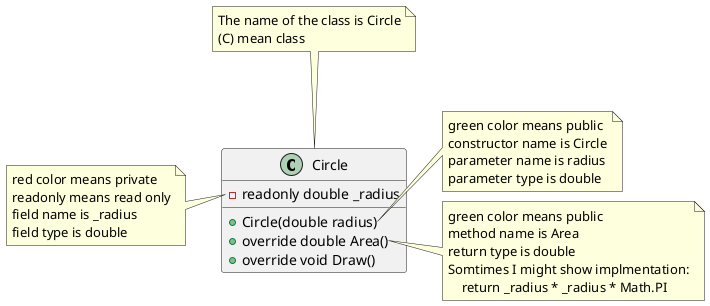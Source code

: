 ﻿@startuml
class Circle
{
    - readonly double _radius
    + Circle(double radius)  
    + override double Area() 
    + override void Draw()    
}

note top of Circle
    The name of the class is Circle
    (C) mean class
end note

note left of Circle::_radius
    red color means private
    readonly means read only
    field name is _radius
    field type is double
end note

note right of Circle::Circle
    green color means public
    constructor name is Circle
    parameter name is radius
    parameter type is double
end note

note right of Circle::Area
    green color means public
    method name is Area
    return type is double
    Somtimes I might show implmentation:
        return _radius * _radius * Math.PI
end note
@enduml
